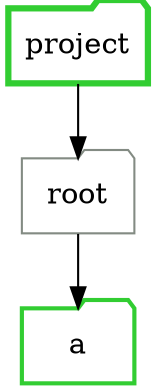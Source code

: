 digraph sourcetree
{
   node [ shape="box"; style="filled" ]

   "project" -> "root" [ style="", label="" ]
   "root" -> "root/a" [ style="", label="" ]
   "root/a" [ shape="folder", penwidth="2", color="limegreen", style="" label="a"]
   "project" [ shape="folder", penwidth="3", color="limegreen", style="" label="project"]
   "root" [ shape="folder", penwidth="1", color="honeydew4", style="" label="root"]
}
